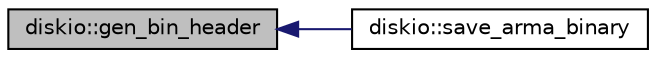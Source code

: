 digraph "diskio::gen_bin_header"
{
  edge [fontname="Helvetica",fontsize="10",labelfontname="Helvetica",labelfontsize="10"];
  node [fontname="Helvetica",fontsize="10",shape=record];
  rankdir="LR";
  Node1 [label="diskio::gen_bin_header",height=0.2,width=0.4,color="black", fillcolor="grey75", style="filled" fontcolor="black"];
  Node1 -> Node2 [dir="back",color="midnightblue",fontsize="10",style="solid",fontname="Helvetica"];
  Node2 [label="diskio::save_arma_binary",height=0.2,width=0.4,color="black", fillcolor="white", style="filled",URL="$group__diskio.html#ga3570a9f8651aff8f4241358d6de0d50e"];
}
